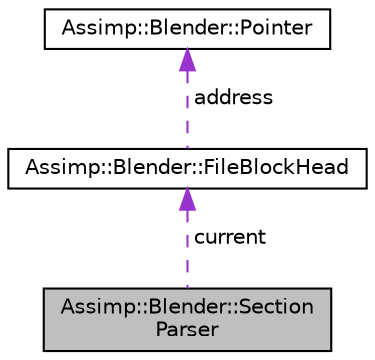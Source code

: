 digraph "Assimp::Blender::SectionParser"
{
  edge [fontname="Helvetica",fontsize="10",labelfontname="Helvetica",labelfontsize="10"];
  node [fontname="Helvetica",fontsize="10",shape=record];
  Node1 [label="Assimp::Blender::Section\lParser",height=0.2,width=0.4,color="black", fillcolor="grey75", style="filled", fontcolor="black"];
  Node2 -> Node1 [dir="back",color="darkorchid3",fontsize="10",style="dashed",label=" current" ,fontname="Helvetica"];
  Node2 [label="Assimp::Blender::FileBlockHead",height=0.2,width=0.4,color="black", fillcolor="white", style="filled",URL="$struct_assimp_1_1_blender_1_1_file_block_head.html"];
  Node3 -> Node2 [dir="back",color="darkorchid3",fontsize="10",style="dashed",label=" address" ,fontname="Helvetica"];
  Node3 [label="Assimp::Blender::Pointer",height=0.2,width=0.4,color="black", fillcolor="white", style="filled",URL="$struct_assimp_1_1_blender_1_1_pointer.html"];
}
